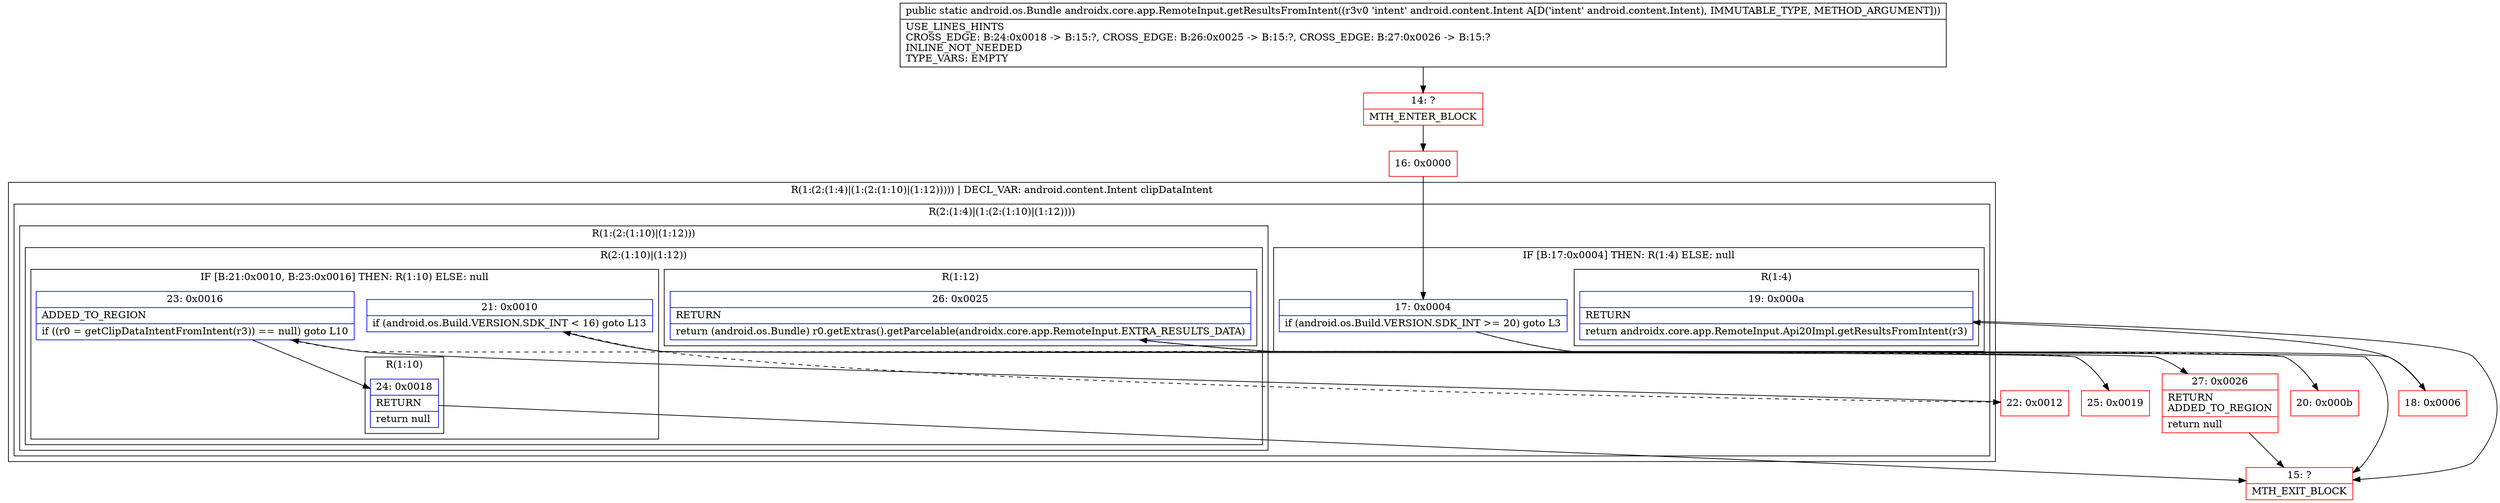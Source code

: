 digraph "CFG forandroidx.core.app.RemoteInput.getResultsFromIntent(Landroid\/content\/Intent;)Landroid\/os\/Bundle;" {
subgraph cluster_Region_1841406394 {
label = "R(1:(2:(1:4)|(1:(2:(1:10)|(1:12))))) | DECL_VAR: android.content.Intent clipDataIntent\l";
node [shape=record,color=blue];
subgraph cluster_Region_130614514 {
label = "R(2:(1:4)|(1:(2:(1:10)|(1:12))))";
node [shape=record,color=blue];
subgraph cluster_IfRegion_1172347411 {
label = "IF [B:17:0x0004] THEN: R(1:4) ELSE: null";
node [shape=record,color=blue];
Node_17 [shape=record,label="{17\:\ 0x0004|if (android.os.Build.VERSION.SDK_INT \>= 20) goto L3\l}"];
subgraph cluster_Region_2020338650 {
label = "R(1:4)";
node [shape=record,color=blue];
Node_19 [shape=record,label="{19\:\ 0x000a|RETURN\l|return androidx.core.app.RemoteInput.Api20Impl.getResultsFromIntent(r3)\l}"];
}
}
subgraph cluster_Region_407329052 {
label = "R(1:(2:(1:10)|(1:12)))";
node [shape=record,color=blue];
subgraph cluster_Region_1466314866 {
label = "R(2:(1:10)|(1:12))";
node [shape=record,color=blue];
subgraph cluster_IfRegion_370608271 {
label = "IF [B:21:0x0010, B:23:0x0016] THEN: R(1:10) ELSE: null";
node [shape=record,color=blue];
Node_21 [shape=record,label="{21\:\ 0x0010|if (android.os.Build.VERSION.SDK_INT \< 16) goto L13\l}"];
Node_23 [shape=record,label="{23\:\ 0x0016|ADDED_TO_REGION\l|if ((r0 = getClipDataIntentFromIntent(r3)) == null) goto L10\l}"];
subgraph cluster_Region_822412460 {
label = "R(1:10)";
node [shape=record,color=blue];
Node_24 [shape=record,label="{24\:\ 0x0018|RETURN\l|return null\l}"];
}
}
subgraph cluster_Region_321401897 {
label = "R(1:12)";
node [shape=record,color=blue];
Node_26 [shape=record,label="{26\:\ 0x0025|RETURN\l|return (android.os.Bundle) r0.getExtras().getParcelable(androidx.core.app.RemoteInput.EXTRA_RESULTS_DATA)\l}"];
}
}
}
}
}
Node_14 [shape=record,color=red,label="{14\:\ ?|MTH_ENTER_BLOCK\l}"];
Node_16 [shape=record,color=red,label="{16\:\ 0x0000}"];
Node_18 [shape=record,color=red,label="{18\:\ 0x0006}"];
Node_15 [shape=record,color=red,label="{15\:\ ?|MTH_EXIT_BLOCK\l}"];
Node_20 [shape=record,color=red,label="{20\:\ 0x000b}"];
Node_22 [shape=record,color=red,label="{22\:\ 0x0012}"];
Node_25 [shape=record,color=red,label="{25\:\ 0x0019}"];
Node_27 [shape=record,color=red,label="{27\:\ 0x0026|RETURN\lADDED_TO_REGION\l|return null\l}"];
MethodNode[shape=record,label="{public static android.os.Bundle androidx.core.app.RemoteInput.getResultsFromIntent((r3v0 'intent' android.content.Intent A[D('intent' android.content.Intent), IMMUTABLE_TYPE, METHOD_ARGUMENT]))  | USE_LINES_HINTS\lCROSS_EDGE: B:24:0x0018 \-\> B:15:?, CROSS_EDGE: B:26:0x0025 \-\> B:15:?, CROSS_EDGE: B:27:0x0026 \-\> B:15:?\lINLINE_NOT_NEEDED\lTYPE_VARS: EMPTY\l}"];
MethodNode -> Node_14;Node_17 -> Node_18;
Node_17 -> Node_20[style=dashed];
Node_19 -> Node_15;
Node_21 -> Node_22[style=dashed];
Node_21 -> Node_27;
Node_23 -> Node_24;
Node_23 -> Node_25[style=dashed];
Node_24 -> Node_15;
Node_26 -> Node_15;
Node_14 -> Node_16;
Node_16 -> Node_17;
Node_18 -> Node_19;
Node_20 -> Node_21;
Node_22 -> Node_23;
Node_25 -> Node_26;
Node_27 -> Node_15;
}

